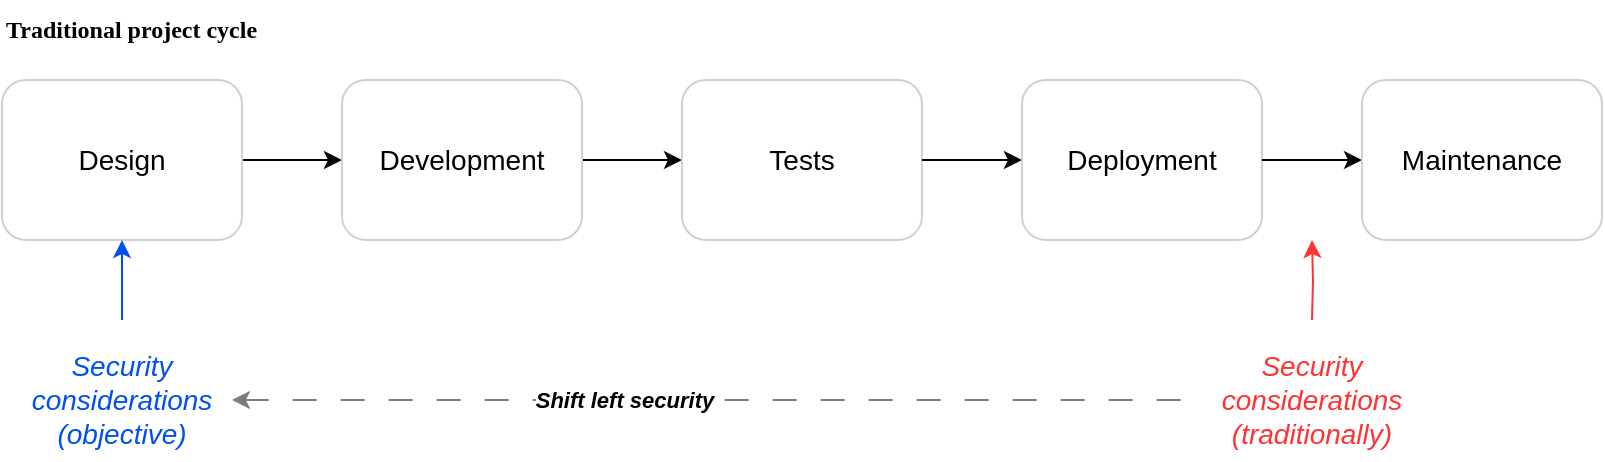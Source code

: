 <mxfile version="20.8.10" type="device"><diagram name="Page-1" id="lJ_OvR0kaz3sT_6fS8va"><mxGraphModel dx="1036" dy="654" grid="1" gridSize="10" guides="1" tooltips="1" connect="1" arrows="1" fold="1" page="1" pageScale="1" pageWidth="827" pageHeight="1169" math="0" shadow="0"><root><mxCell id="0"/><mxCell id="1" parent="0"/><mxCell id="N94xR4_ykUDt0nl1vPM8-6" style="edgeStyle=orthogonalEdgeStyle;rounded=0;orthogonalLoop=1;jettySize=auto;html=1;exitX=0;exitY=0.5;exitDx=0;exitDy=0;entryX=1;entryY=0.5;entryDx=0;entryDy=0;startArrow=classic;startFill=1;endArrow=none;endFill=0;" parent="1" source="N94xR4_ykUDt0nl1vPM8-1" target="N94xR4_ykUDt0nl1vPM8-3" edge="1"><mxGeometry relative="1" as="geometry"/></mxCell><mxCell id="N94xR4_ykUDt0nl1vPM8-1" value="&lt;font style=&quot;font-size: 14px;&quot;&gt;Tests&lt;/font&gt;" style="rounded=1;whiteSpace=wrap;html=1;strokeColor=#D1D1D1;" parent="1" vertex="1"><mxGeometry x="500" y="240" width="120" height="80" as="geometry"/></mxCell><mxCell id="N94xR4_ykUDt0nl1vPM8-5" style="edgeStyle=orthogonalEdgeStyle;rounded=0;orthogonalLoop=1;jettySize=auto;html=1;exitX=0;exitY=0.5;exitDx=0;exitDy=0;startArrow=classic;startFill=1;endArrow=none;endFill=0;" parent="1" source="N94xR4_ykUDt0nl1vPM8-3" target="N94xR4_ykUDt0nl1vPM8-4" edge="1"><mxGeometry relative="1" as="geometry"/></mxCell><mxCell id="N94xR4_ykUDt0nl1vPM8-3" value="&lt;font style=&quot;font-size: 14px;&quot;&gt;Development&lt;/font&gt;" style="rounded=1;whiteSpace=wrap;html=1;strokeColor=#D1D1D1;" parent="1" vertex="1"><mxGeometry x="330" y="240" width="120" height="80" as="geometry"/></mxCell><mxCell id="N94xR4_ykUDt0nl1vPM8-4" value="&lt;font style=&quot;font-size: 14px;&quot;&gt;Design&lt;/font&gt;" style="rounded=1;whiteSpace=wrap;html=1;strokeColor=#D1D1D1;" parent="1" vertex="1"><mxGeometry x="160" y="240" width="120" height="80" as="geometry"/></mxCell><mxCell id="wpZN0TIPl9n892BKFNQl-1" style="edgeStyle=orthogonalEdgeStyle;rounded=0;orthogonalLoop=1;jettySize=auto;html=1;exitX=1;exitY=0.5;exitDx=0;exitDy=0;entryX=0;entryY=0.5;entryDx=0;entryDy=0;startArrow=classic;startFill=1;endArrow=none;endFill=0;dashed=1;dashPattern=12 12;strokeColor=#7D7D7D;" parent="1" source="N94xR4_ykUDt0nl1vPM8-12" target="uORLVVqt27Bk8K7Bx9wz-11" edge="1"><mxGeometry relative="1" as="geometry"/></mxCell><mxCell id="wpZN0TIPl9n892BKFNQl-2" value="&lt;p style=&quot;line-height: 140%;&quot;&gt;&lt;i&gt;&lt;b&gt;Shift left security&lt;/b&gt;&lt;/i&gt;&lt;/p&gt;" style="edgeLabel;html=1;align=center;verticalAlign=middle;resizable=0;points=[];" parent="wpZN0TIPl9n892BKFNQl-1" vertex="1" connectable="0"><mxGeometry x="-0.047" y="1" relative="1" as="geometry"><mxPoint x="-31" y="1" as="offset"/></mxGeometry></mxCell><mxCell id="N94xR4_ykUDt0nl1vPM8-12" value="&lt;font color=&quot;#0050ef&quot;&gt;&lt;i&gt;&lt;div&gt;Security considerations&lt;/div&gt;&lt;div&gt;(objective)&lt;/div&gt;&lt;/i&gt;&lt;/font&gt;" style="text;html=1;strokeColor=none;fillColor=none;align=center;verticalAlign=middle;whiteSpace=wrap;rounded=0;fontSize=14;" parent="1" vertex="1"><mxGeometry x="165" y="370" width="110" height="60" as="geometry"/></mxCell><mxCell id="uORLVVqt27Bk8K7Bx9wz-1" style="edgeStyle=orthogonalEdgeStyle;rounded=0;orthogonalLoop=1;jettySize=auto;html=1;exitX=0;exitY=0.5;exitDx=0;exitDy=0;entryX=1;entryY=0.5;entryDx=0;entryDy=0;startArrow=classic;startFill=1;endArrow=none;endFill=0;" parent="1" source="uORLVVqt27Bk8K7Bx9wz-2" edge="1"><mxGeometry relative="1" as="geometry"><mxPoint x="620" y="280" as="targetPoint"/></mxGeometry></mxCell><mxCell id="uORLVVqt27Bk8K7Bx9wz-2" value="&lt;font style=&quot;font-size: 14px;&quot;&gt;Deployment&lt;/font&gt;" style="rounded=1;whiteSpace=wrap;html=1;strokeColor=#D1D1D1;" parent="1" vertex="1"><mxGeometry x="670" y="240" width="120" height="80" as="geometry"/></mxCell><mxCell id="uORLVVqt27Bk8K7Bx9wz-7" style="edgeStyle=orthogonalEdgeStyle;rounded=0;orthogonalLoop=1;jettySize=auto;html=1;exitX=0;exitY=0.5;exitDx=0;exitDy=0;entryX=1;entryY=0.5;entryDx=0;entryDy=0;startArrow=classic;startFill=1;endArrow=none;endFill=0;" parent="1" source="uORLVVqt27Bk8K7Bx9wz-8" edge="1"><mxGeometry relative="1" as="geometry"><mxPoint x="790" y="280" as="targetPoint"/></mxGeometry></mxCell><mxCell id="uORLVVqt27Bk8K7Bx9wz-8" value="&lt;font style=&quot;font-size: 14px;&quot;&gt;Maintenance&lt;/font&gt;" style="rounded=1;whiteSpace=wrap;html=1;strokeColor=#D1D1D1;" parent="1" vertex="1"><mxGeometry x="840" y="240" width="120" height="80" as="geometry"/></mxCell><mxCell id="uORLVVqt27Bk8K7Bx9wz-9" value="&lt;font face=&quot;Tahoma&quot;&gt;&lt;b&gt;Traditional project cycle&lt;/b&gt;&lt;/font&gt;" style="text;html=1;strokeColor=none;fillColor=none;align=left;verticalAlign=middle;whiteSpace=wrap;rounded=0;" parent="1" vertex="1"><mxGeometry x="160" y="200" width="400" height="30" as="geometry"/></mxCell><mxCell id="uORLVVqt27Bk8K7Bx9wz-10" style="edgeStyle=orthogonalEdgeStyle;rounded=0;orthogonalLoop=1;jettySize=auto;html=1;exitX=0.5;exitY=1;exitDx=0;exitDy=0;startArrow=classic;startFill=1;endArrow=none;endFill=0;strokeColor=#0050EF;" parent="1" source="N94xR4_ykUDt0nl1vPM8-4" edge="1"><mxGeometry relative="1" as="geometry"><mxPoint x="240" y="370" as="sourcePoint"/><mxPoint x="220" y="360" as="targetPoint"/></mxGeometry></mxCell><mxCell id="uORLVVqt27Bk8K7Bx9wz-11" value="&lt;font color=&quot;#ff3333&quot;&gt;&lt;i&gt;&lt;div&gt;Security considerations&lt;/div&gt;&lt;div&gt;(traditionally)&lt;/div&gt;&lt;/i&gt;&lt;/font&gt;" style="text;html=1;strokeColor=none;fillColor=none;align=center;verticalAlign=middle;whiteSpace=wrap;rounded=0;fontSize=14;" parent="1" vertex="1"><mxGeometry x="750" y="370" width="130" height="60" as="geometry"/></mxCell><mxCell id="uORLVVqt27Bk8K7Bx9wz-12" style="edgeStyle=orthogonalEdgeStyle;rounded=0;orthogonalLoop=1;jettySize=auto;html=1;exitX=0.5;exitY=1;exitDx=0;exitDy=0;startArrow=classic;startFill=1;endArrow=none;endFill=0;strokeColor=#FF3333;fontColor=#FF3333;" parent="1" edge="1"><mxGeometry relative="1" as="geometry"><mxPoint x="815" y="320" as="sourcePoint"/><mxPoint x="815" y="360" as="targetPoint"/></mxGeometry></mxCell></root></mxGraphModel></diagram></mxfile>